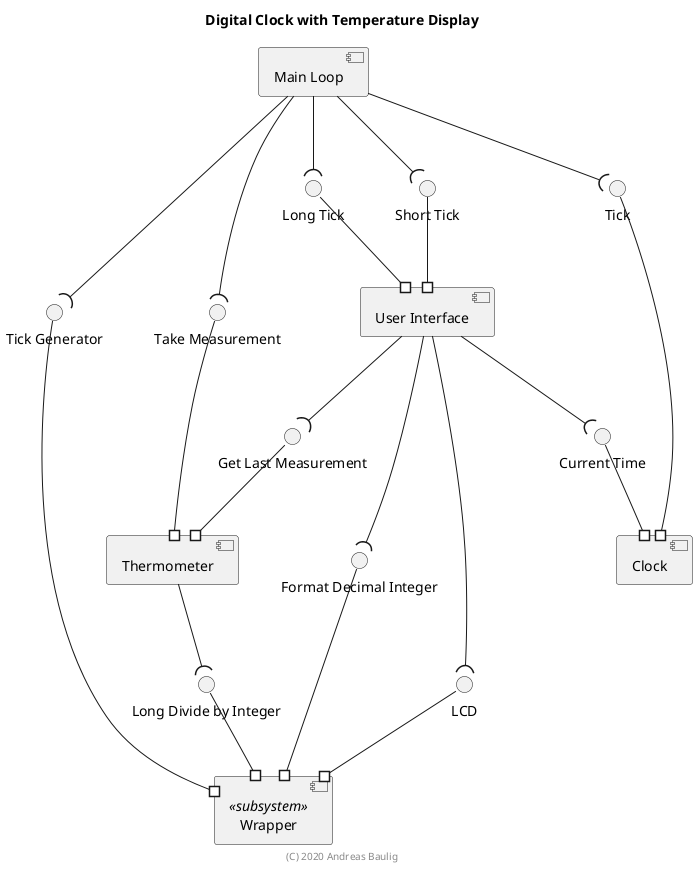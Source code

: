 @startuml

title Digital Clock with Temperature Display
footer (C) 2020 Andreas Baulig

component [User Interface] as ui
component [Thermometer] as thermo
component [Clock] as clock
component [Main Loop] as main
component [Wrapper] <<subsystem>> as wrapper

() "Short Tick" as ui_short_tick
() "Long Tick" as ui_long_tick

() "Tick" as clock_tick
() "Current Time" as clock_time

() "Take Measurement" as thermo_measure
() "Get Last Measurement" as thermo_last_measurement

() "Format Decimal Integer" as wrapper_dectoascii
() "LCD" as wrapper_lcd
() "Tick Generator" as wrapper_tick_generator
() "Long Divide by Integer" as wrapper_long_divide_by_integer

ui #-up- ui_short_tick
ui #-up- ui_long_tick

clock #-up- clock_tick
clock #-up- clock_time

thermo #-up- thermo_measure
thermo #-up- thermo_last_measurement

wrapper #-up- wrapper_dectoascii
wrapper #-up- wrapper_lcd
wrapper #-up- wrapper_tick_generator
wrapper #-up- wrapper_long_divide_by_integer

main --( wrapper_tick_generator
main --( ui_short_tick
main --( ui_long_tick
main --( clock_tick
main --( thermo_measure

ui --( clock_time
ui --( thermo_last_measurement
ui --( wrapper_lcd
ui --( wrapper_dectoascii

thermo --( wrapper_long_divide_by_integer

@enduml
